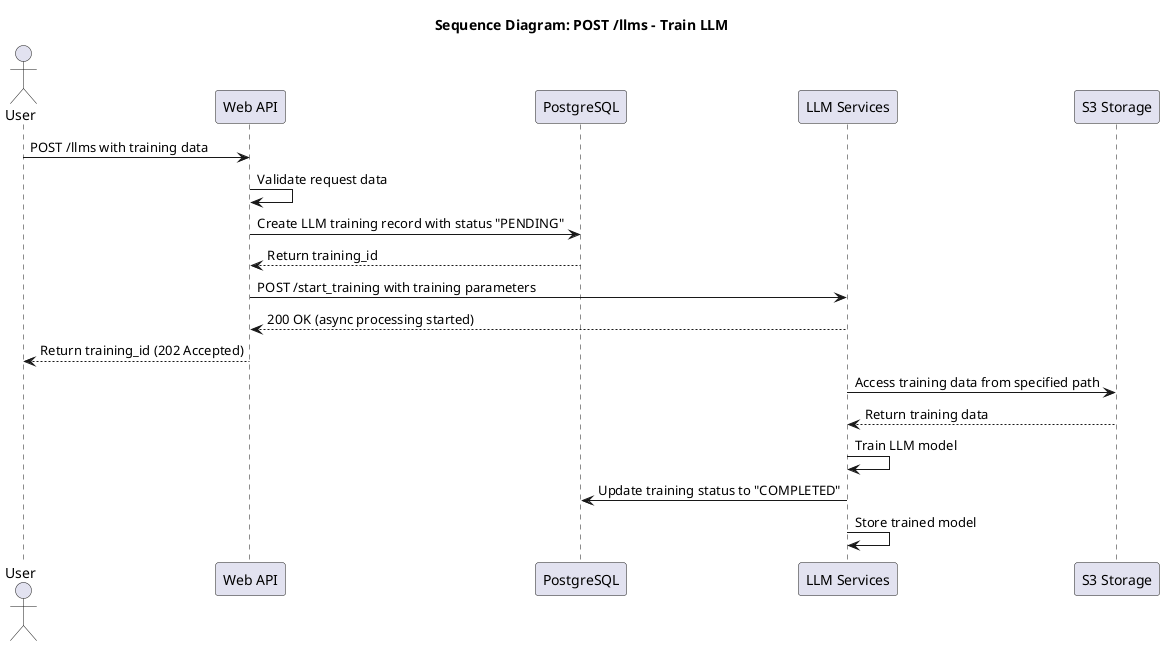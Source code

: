@startuml
title Sequence Diagram: POST /llms - Train LLM

actor User as user
participant "Web API" as web_api
participant "PostgreSQL" as postgres
participant "LLM Services" as llm_services
participant "S3 Storage" as s3

user -> web_api: POST /llms with training data
web_api -> web_api: Validate request data
web_api -> postgres: Create LLM training record with status "PENDING"
postgres --> web_api: Return training_id
web_api -> llm_services: POST /start_training with training parameters
llm_services --> web_api: 200 OK (async processing started)
web_api --> user: Return training_id (202 Accepted)

llm_services -> s3: Access training data from specified path
s3 --> llm_services: Return training data
llm_services -> llm_services: Train LLM model
llm_services -> postgres: Update training status to "COMPLETED"
llm_services -> llm_services: Store trained model

@enduml
